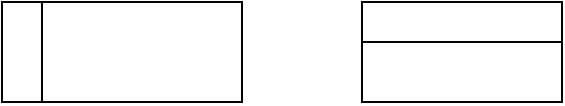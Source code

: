 <mxfile version="16.5.2" type="github">
  <diagram id="aFmRTiPEveCHjwJSOjMw" name="Page-1">
    <mxGraphModel dx="1038" dy="509" grid="1" gridSize="10" guides="1" tooltips="1" connect="1" arrows="1" fold="1" page="1" pageScale="1" pageWidth="850" pageHeight="1100" math="0" shadow="0">
      <root>
        <mxCell id="0" />
        <mxCell id="1" parent="0" />
        <mxCell id="SbROdMjVmtd571zzc6mW-2" value="" style="swimlane;fontStyle=0;childLayout=stackLayout;horizontal=1;startSize=20;fillColor=#ffffff;horizontalStack=0;resizeParent=1;resizeParentMax=0;resizeLast=0;collapsible=0;marginBottom=0;swimlaneFillColor=#ffffff;" vertex="1" parent="1">
          <mxGeometry x="280" y="160" width="100" height="50" as="geometry" />
        </mxCell>
        <mxCell id="SbROdMjVmtd571zzc6mW-3" value="" style="swimlane;fontStyle=0;childLayout=stackLayout;horizontal=1;startSize=20;fillColor=#ffffff;horizontalStack=0;resizeParent=1;resizeParentMax=0;resizeLast=0;collapsible=0;marginBottom=0;swimlaneFillColor=#ffffff;direction=north;" vertex="1" parent="1">
          <mxGeometry x="100" y="160" width="120" height="50" as="geometry" />
        </mxCell>
      </root>
    </mxGraphModel>
  </diagram>
</mxfile>
